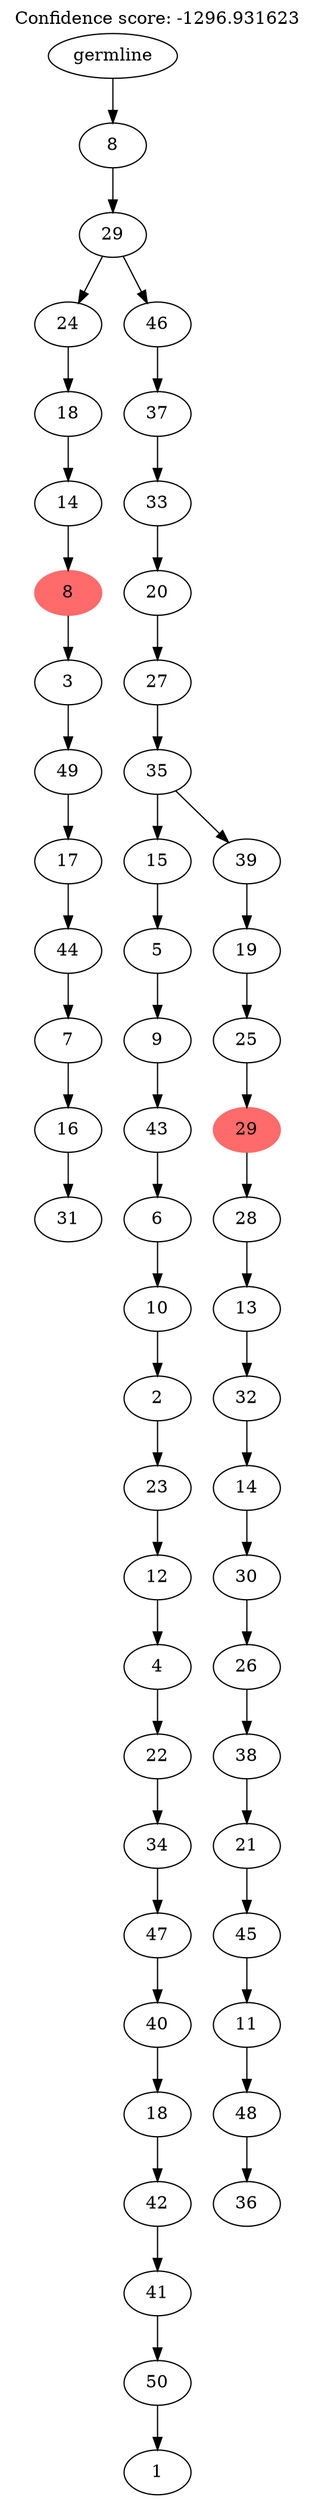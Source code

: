 digraph g {
	"53" -> "54";
	"54" [label="31"];
	"52" -> "53";
	"53" [label="16"];
	"51" -> "52";
	"52" [label="7"];
	"50" -> "51";
	"51" [label="44"];
	"49" -> "50";
	"50" [label="17"];
	"48" -> "49";
	"49" [label="49"];
	"47" -> "48";
	"48" [label="3"];
	"46" -> "47";
	"47" [color=indianred1, style=filled, label="8"];
	"45" -> "46";
	"46" [label="14"];
	"44" -> "45";
	"45" [label="18"];
	"42" -> "43";
	"43" [label="1"];
	"41" -> "42";
	"42" [label="50"];
	"40" -> "41";
	"41" [label="41"];
	"39" -> "40";
	"40" [label="42"];
	"38" -> "39";
	"39" [label="18"];
	"37" -> "38";
	"38" [label="40"];
	"36" -> "37";
	"37" [label="47"];
	"35" -> "36";
	"36" [label="34"];
	"34" -> "35";
	"35" [label="22"];
	"33" -> "34";
	"34" [label="4"];
	"32" -> "33";
	"33" [label="12"];
	"31" -> "32";
	"32" [label="23"];
	"30" -> "31";
	"31" [label="2"];
	"29" -> "30";
	"30" [label="10"];
	"28" -> "29";
	"29" [label="6"];
	"27" -> "28";
	"28" [label="43"];
	"26" -> "27";
	"27" [label="9"];
	"25" -> "26";
	"26" [label="5"];
	"23" -> "24";
	"24" [label="36"];
	"22" -> "23";
	"23" [label="48"];
	"21" -> "22";
	"22" [label="11"];
	"20" -> "21";
	"21" [label="45"];
	"19" -> "20";
	"20" [label="21"];
	"18" -> "19";
	"19" [label="38"];
	"17" -> "18";
	"18" [label="26"];
	"16" -> "17";
	"17" [label="30"];
	"15" -> "16";
	"16" [label="14"];
	"14" -> "15";
	"15" [label="32"];
	"13" -> "14";
	"14" [label="13"];
	"12" -> "13";
	"13" [label="28"];
	"11" -> "12";
	"12" [color=indianred1, style=filled, label="29"];
	"10" -> "11";
	"11" [label="25"];
	"9" -> "10";
	"10" [label="19"];
	"8" -> "9";
	"9" [label="39"];
	"8" -> "25";
	"25" [label="15"];
	"7" -> "8";
	"8" [label="35"];
	"6" -> "7";
	"7" [label="27"];
	"5" -> "6";
	"6" [label="20"];
	"4" -> "5";
	"5" [label="33"];
	"3" -> "4";
	"4" [label="37"];
	"2" -> "3";
	"3" [label="46"];
	"2" -> "44";
	"44" [label="24"];
	"1" -> "2";
	"2" [label="29"];
	"0" -> "1";
	"1" [label="8"];
	"0" [label="germline"];
	labelloc="t";
	label="Confidence score: -1296.931623";
}
